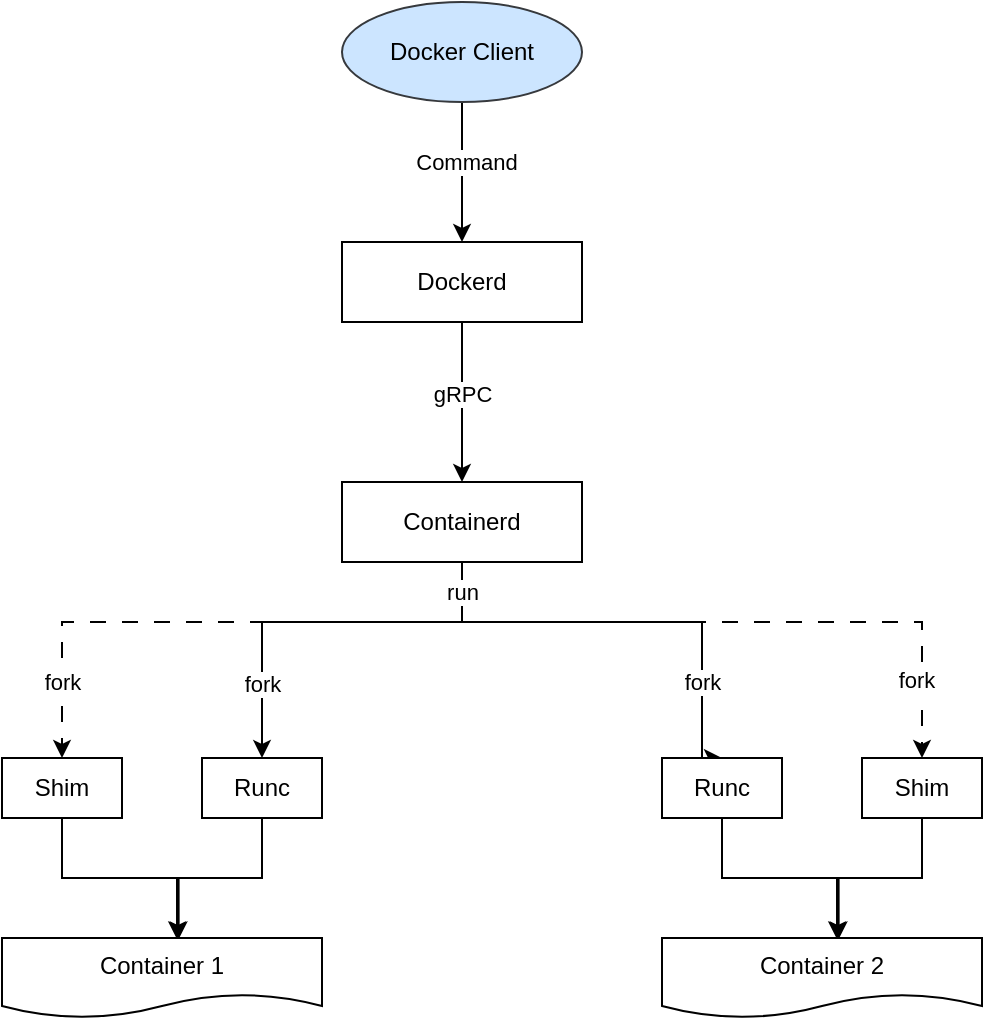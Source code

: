 <mxfile version="21.5.0" type="github">
  <diagram name="第 1 页" id="YF57faFyNAjS20Efq1IB">
    <mxGraphModel dx="2310" dy="1343" grid="1" gridSize="10" guides="1" tooltips="1" connect="1" arrows="1" fold="1" page="1" pageScale="1" pageWidth="827" pageHeight="1169" math="0" shadow="0">
      <root>
        <mxCell id="0" />
        <mxCell id="1" parent="0" />
        <mxCell id="nQQllqZZDC8e5ljnKt0x-3" style="edgeStyle=orthogonalEdgeStyle;rounded=0;orthogonalLoop=1;jettySize=auto;html=1;" edge="1" parent="1" source="nQQllqZZDC8e5ljnKt0x-1" target="nQQllqZZDC8e5ljnKt0x-2">
          <mxGeometry relative="1" as="geometry" />
        </mxCell>
        <mxCell id="nQQllqZZDC8e5ljnKt0x-4" value="Command" style="edgeLabel;html=1;align=center;verticalAlign=middle;resizable=0;points=[];" vertex="1" connectable="0" parent="nQQllqZZDC8e5ljnKt0x-3">
          <mxGeometry x="-0.151" y="2" relative="1" as="geometry">
            <mxPoint as="offset" />
          </mxGeometry>
        </mxCell>
        <mxCell id="nQQllqZZDC8e5ljnKt0x-1" value="Docker Client" style="ellipse;whiteSpace=wrap;html=1;fillColor=#cce5ff;strokeColor=#36393d;" vertex="1" parent="1">
          <mxGeometry x="320" y="220" width="120" height="50" as="geometry" />
        </mxCell>
        <mxCell id="nQQllqZZDC8e5ljnKt0x-6" style="edgeStyle=orthogonalEdgeStyle;rounded=0;orthogonalLoop=1;jettySize=auto;html=1;entryX=0.5;entryY=0;entryDx=0;entryDy=0;" edge="1" parent="1" source="nQQllqZZDC8e5ljnKt0x-2" target="nQQllqZZDC8e5ljnKt0x-5">
          <mxGeometry relative="1" as="geometry">
            <Array as="points">
              <mxPoint x="380" y="430" />
              <mxPoint x="380" y="430" />
            </Array>
          </mxGeometry>
        </mxCell>
        <mxCell id="nQQllqZZDC8e5ljnKt0x-7" value="gRPC" style="edgeLabel;html=1;align=center;verticalAlign=middle;resizable=0;points=[];" vertex="1" connectable="0" parent="nQQllqZZDC8e5ljnKt0x-6">
          <mxGeometry x="-0.345" relative="1" as="geometry">
            <mxPoint y="10" as="offset" />
          </mxGeometry>
        </mxCell>
        <mxCell id="nQQllqZZDC8e5ljnKt0x-2" value="Dockerd" style="rounded=0;whiteSpace=wrap;html=1;" vertex="1" parent="1">
          <mxGeometry x="320" y="340" width="120" height="40" as="geometry" />
        </mxCell>
        <mxCell id="nQQllqZZDC8e5ljnKt0x-20" style="edgeStyle=orthogonalEdgeStyle;rounded=0;orthogonalLoop=1;jettySize=auto;html=1;entryX=0.5;entryY=0;entryDx=0;entryDy=0;exitX=0.5;exitY=1;exitDx=0;exitDy=0;dashed=1;dashPattern=8 8;" edge="1" parent="1" source="nQQllqZZDC8e5ljnKt0x-5" target="nQQllqZZDC8e5ljnKt0x-8">
          <mxGeometry relative="1" as="geometry">
            <Array as="points">
              <mxPoint x="380" y="530" />
              <mxPoint x="180" y="530" />
            </Array>
          </mxGeometry>
        </mxCell>
        <mxCell id="nQQllqZZDC8e5ljnKt0x-21" style="edgeStyle=orthogonalEdgeStyle;rounded=0;orthogonalLoop=1;jettySize=auto;html=1;" edge="1" parent="1" target="nQQllqZZDC8e5ljnKt0x-9">
          <mxGeometry relative="1" as="geometry">
            <mxPoint x="380" y="510" as="sourcePoint" />
            <Array as="points">
              <mxPoint x="380" y="530" />
              <mxPoint x="280" y="530" />
            </Array>
          </mxGeometry>
        </mxCell>
        <mxCell id="nQQllqZZDC8e5ljnKt0x-26" value="&lt;font style=&quot;font-size: 11px;&quot;&gt;fork&lt;/font&gt;" style="edgeLabel;html=1;align=center;verticalAlign=middle;resizable=0;points=[];fontSize=8;" vertex="1" connectable="0" parent="nQQllqZZDC8e5ljnKt0x-21">
          <mxGeometry x="0.698" relative="1" as="geometry">
            <mxPoint y="-9" as="offset" />
          </mxGeometry>
        </mxCell>
        <mxCell id="nQQllqZZDC8e5ljnKt0x-23" style="edgeStyle=orthogonalEdgeStyle;rounded=0;orthogonalLoop=1;jettySize=auto;html=1;entryX=0.5;entryY=0;entryDx=0;entryDy=0;" edge="1" parent="1" source="nQQllqZZDC8e5ljnKt0x-5" target="nQQllqZZDC8e5ljnKt0x-16">
          <mxGeometry relative="1" as="geometry">
            <Array as="points">
              <mxPoint x="380" y="530" />
              <mxPoint x="500" y="530" />
            </Array>
          </mxGeometry>
        </mxCell>
        <mxCell id="nQQllqZZDC8e5ljnKt0x-24" style="edgeStyle=orthogonalEdgeStyle;rounded=0;orthogonalLoop=1;jettySize=auto;html=1;exitX=0.5;exitY=1;exitDx=0;exitDy=0;entryX=0.5;entryY=0;entryDx=0;entryDy=0;dashed=1;dashPattern=8 8;" edge="1" parent="1" source="nQQllqZZDC8e5ljnKt0x-5" target="nQQllqZZDC8e5ljnKt0x-18">
          <mxGeometry relative="1" as="geometry">
            <Array as="points">
              <mxPoint x="380" y="530" />
              <mxPoint x="610" y="530" />
            </Array>
          </mxGeometry>
        </mxCell>
        <mxCell id="nQQllqZZDC8e5ljnKt0x-25" value="run" style="edgeLabel;html=1;align=center;verticalAlign=middle;resizable=0;points=[];" vertex="1" connectable="0" parent="nQQllqZZDC8e5ljnKt0x-24">
          <mxGeometry x="-0.912" relative="1" as="geometry">
            <mxPoint as="offset" />
          </mxGeometry>
        </mxCell>
        <mxCell id="nQQllqZZDC8e5ljnKt0x-5" value="Containerd" style="rounded=0;whiteSpace=wrap;html=1;" vertex="1" parent="1">
          <mxGeometry x="320" y="460" width="120" height="40" as="geometry" />
        </mxCell>
        <mxCell id="nQQllqZZDC8e5ljnKt0x-14" style="edgeStyle=orthogonalEdgeStyle;rounded=0;orthogonalLoop=1;jettySize=auto;html=1;entryX=0.547;entryY=0.017;entryDx=0;entryDy=0;entryPerimeter=0;" edge="1" parent="1" source="nQQllqZZDC8e5ljnKt0x-8" target="nQQllqZZDC8e5ljnKt0x-12">
          <mxGeometry relative="1" as="geometry" />
        </mxCell>
        <mxCell id="nQQllqZZDC8e5ljnKt0x-8" value="Shim" style="rounded=0;whiteSpace=wrap;html=1;" vertex="1" parent="1">
          <mxGeometry x="150" y="598" width="60" height="30" as="geometry" />
        </mxCell>
        <mxCell id="nQQllqZZDC8e5ljnKt0x-13" style="edgeStyle=orthogonalEdgeStyle;rounded=0;orthogonalLoop=1;jettySize=auto;html=1;entryX=0.552;entryY=0.017;entryDx=0;entryDy=0;entryPerimeter=0;" edge="1" parent="1" source="nQQllqZZDC8e5ljnKt0x-9" target="nQQllqZZDC8e5ljnKt0x-12">
          <mxGeometry relative="1" as="geometry" />
        </mxCell>
        <mxCell id="nQQllqZZDC8e5ljnKt0x-9" value="Runc" style="rounded=0;whiteSpace=wrap;html=1;" vertex="1" parent="1">
          <mxGeometry x="250" y="598" width="60" height="30" as="geometry" />
        </mxCell>
        <mxCell id="nQQllqZZDC8e5ljnKt0x-12" value="Container 1" style="shape=document;whiteSpace=wrap;html=1;boundedLbl=1;" vertex="1" parent="1">
          <mxGeometry x="150" y="688" width="160" height="40" as="geometry" />
        </mxCell>
        <mxCell id="nQQllqZZDC8e5ljnKt0x-15" style="edgeStyle=orthogonalEdgeStyle;rounded=0;orthogonalLoop=1;jettySize=auto;html=1;entryX=0.547;entryY=0.017;entryDx=0;entryDy=0;entryPerimeter=0;" edge="1" parent="1" source="nQQllqZZDC8e5ljnKt0x-16" target="nQQllqZZDC8e5ljnKt0x-19">
          <mxGeometry relative="1" as="geometry" />
        </mxCell>
        <mxCell id="nQQllqZZDC8e5ljnKt0x-16" value="Runc" style="rounded=0;whiteSpace=wrap;html=1;" vertex="1" parent="1">
          <mxGeometry x="480" y="598" width="60" height="30" as="geometry" />
        </mxCell>
        <mxCell id="nQQllqZZDC8e5ljnKt0x-17" style="edgeStyle=orthogonalEdgeStyle;rounded=0;orthogonalLoop=1;jettySize=auto;html=1;entryX=0.552;entryY=0.017;entryDx=0;entryDy=0;entryPerimeter=0;" edge="1" parent="1" source="nQQllqZZDC8e5ljnKt0x-18" target="nQQllqZZDC8e5ljnKt0x-19">
          <mxGeometry relative="1" as="geometry" />
        </mxCell>
        <mxCell id="nQQllqZZDC8e5ljnKt0x-18" value="Shim" style="rounded=0;whiteSpace=wrap;html=1;" vertex="1" parent="1">
          <mxGeometry x="580" y="598" width="60" height="30" as="geometry" />
        </mxCell>
        <mxCell id="nQQllqZZDC8e5ljnKt0x-19" value="Container 2" style="shape=document;whiteSpace=wrap;html=1;boundedLbl=1;" vertex="1" parent="1">
          <mxGeometry x="480" y="688" width="160" height="40" as="geometry" />
        </mxCell>
        <mxCell id="nQQllqZZDC8e5ljnKt0x-27" value="&lt;font style=&quot;font-size: 11px;&quot;&gt;fork&lt;/font&gt;" style="edgeLabel;html=1;align=center;verticalAlign=middle;resizable=0;points=[];fontSize=8;" vertex="1" connectable="0" parent="1">
          <mxGeometry x="180" y="560.0" as="geometry" />
        </mxCell>
        <mxCell id="nQQllqZZDC8e5ljnKt0x-29" value="&lt;font style=&quot;font-size: 11px;&quot;&gt;fork&lt;/font&gt;" style="edgeLabel;html=1;align=center;verticalAlign=middle;resizable=0;points=[];fontSize=8;" vertex="1" connectable="0" parent="1">
          <mxGeometry x="500" y="560.0" as="geometry" />
        </mxCell>
        <mxCell id="nQQllqZZDC8e5ljnKt0x-31" value="&lt;font style=&quot;font-size: 11px;&quot;&gt;fork&lt;/font&gt;" style="edgeLabel;html=1;align=center;verticalAlign=middle;resizable=0;points=[];fontSize=8;" vertex="1" connectable="0" parent="1">
          <mxGeometry x="290" y="570.31" as="geometry">
            <mxPoint x="317" y="-12" as="offset" />
          </mxGeometry>
        </mxCell>
      </root>
    </mxGraphModel>
  </diagram>
</mxfile>
